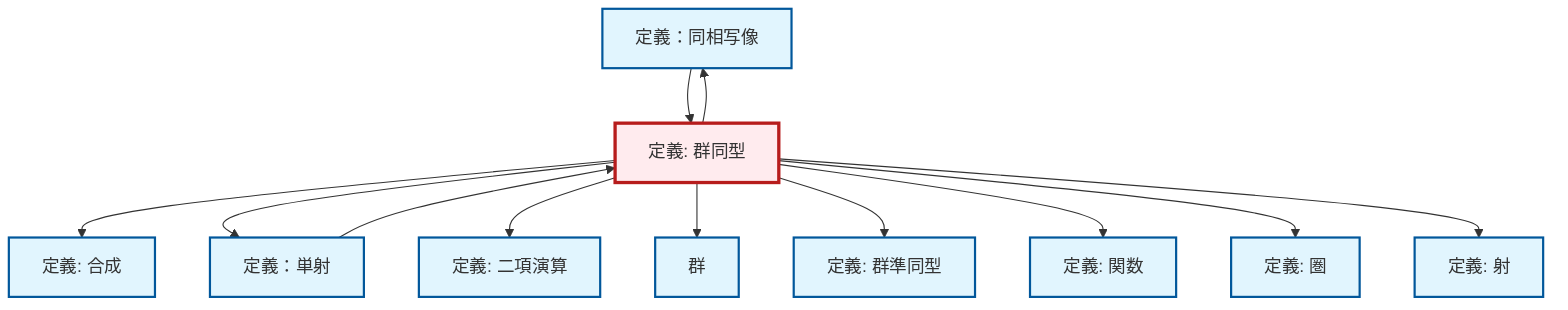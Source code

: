 graph TD
    classDef definition fill:#e1f5fe,stroke:#01579b,stroke-width:2px
    classDef theorem fill:#f3e5f5,stroke:#4a148c,stroke-width:2px
    classDef axiom fill:#fff3e0,stroke:#e65100,stroke-width:2px
    classDef example fill:#e8f5e9,stroke:#1b5e20,stroke-width:2px
    classDef current fill:#ffebee,stroke:#b71c1c,stroke-width:3px
    def-morphism["定義: 射"]:::definition
    def-group["群"]:::definition
    def-function["定義: 関数"]:::definition
    def-binary-operation["定義: 二項演算"]:::definition
    def-homomorphism["定義: 群準同型"]:::definition
    def-homeomorphism["定義：同相写像"]:::definition
    def-composition["定義: 合成"]:::definition
    def-isomorphism["定義: 群同型"]:::definition
    def-monomorphism["定義：単射"]:::definition
    def-category["定義: 圏"]:::definition
    def-homeomorphism --> def-isomorphism
    def-isomorphism --> def-composition
    def-isomorphism --> def-monomorphism
    def-isomorphism --> def-binary-operation
    def-isomorphism --> def-homeomorphism
    def-isomorphism --> def-group
    def-isomorphism --> def-homomorphism
    def-isomorphism --> def-function
    def-isomorphism --> def-category
    def-isomorphism --> def-morphism
    def-monomorphism --> def-isomorphism
    class def-isomorphism current